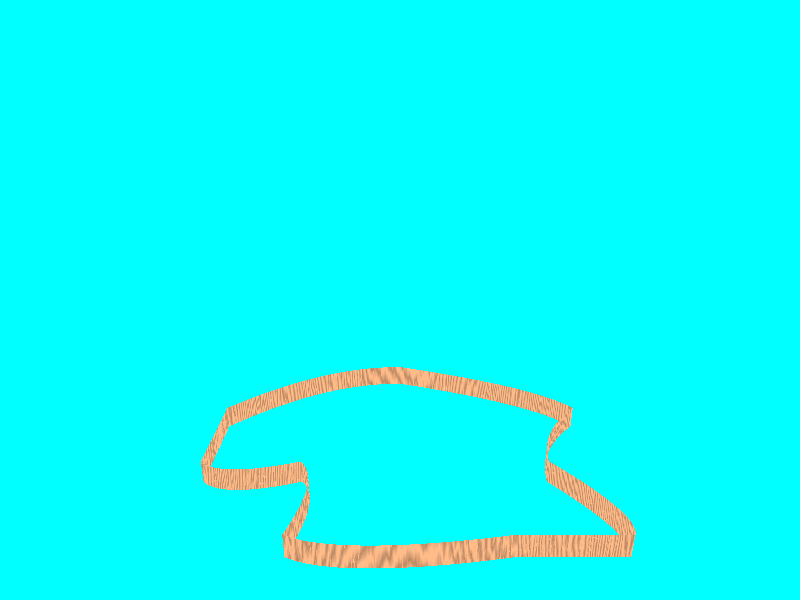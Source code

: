 #include "colors.inc"
#include "woods.inc"

background { color Cyan }

light_source {
  <2, 4, -3>
  color White
}

camera {
  location <0, 2, -3>
  look_at <0, 0, 2>
}

// difference {
//   box { <-3, -3, -3> <3, 0, 3> }
//   sphere {
//     <0, 1, 2> 2
//   }
//   texture {
//     pigment { color Yellow }
//   }
// }

// T_Wood1, T_Wood2, T_Wood8, T_Wood15, T_Wood19, T_Wood22, T_Wood27
// T_Wood19
  // cylinder {
  //   <0, -1, 0>, <0, 0, 0>, .25
  //   open
  //   translate n*x
  //   texture { tx rotate 90*x scale .5}
  // }

// julia_fractal {
//     <-0.083,0.0,-0.83,-0.025>
//     quaternion
//     sqr
//     max_iteration 8
//     precision 15
//   texture { T_Wood19 rotate 90*x scale .5}
// }

prism {
  quadratic_spline
  0, .25, 12,
  <-2, 1>,
  <-2, 0>, <-2, -1>, <-1, -1>, <-1, -2>, <1, -2>,
  <2, -2>, <1.5, -1>, <2, 0>, <0, 1>, <-2, 0>,
  <-1, -1>
  open
  texture { T_Wood19 rotate 90*x scale .5}
  scale .5
}
